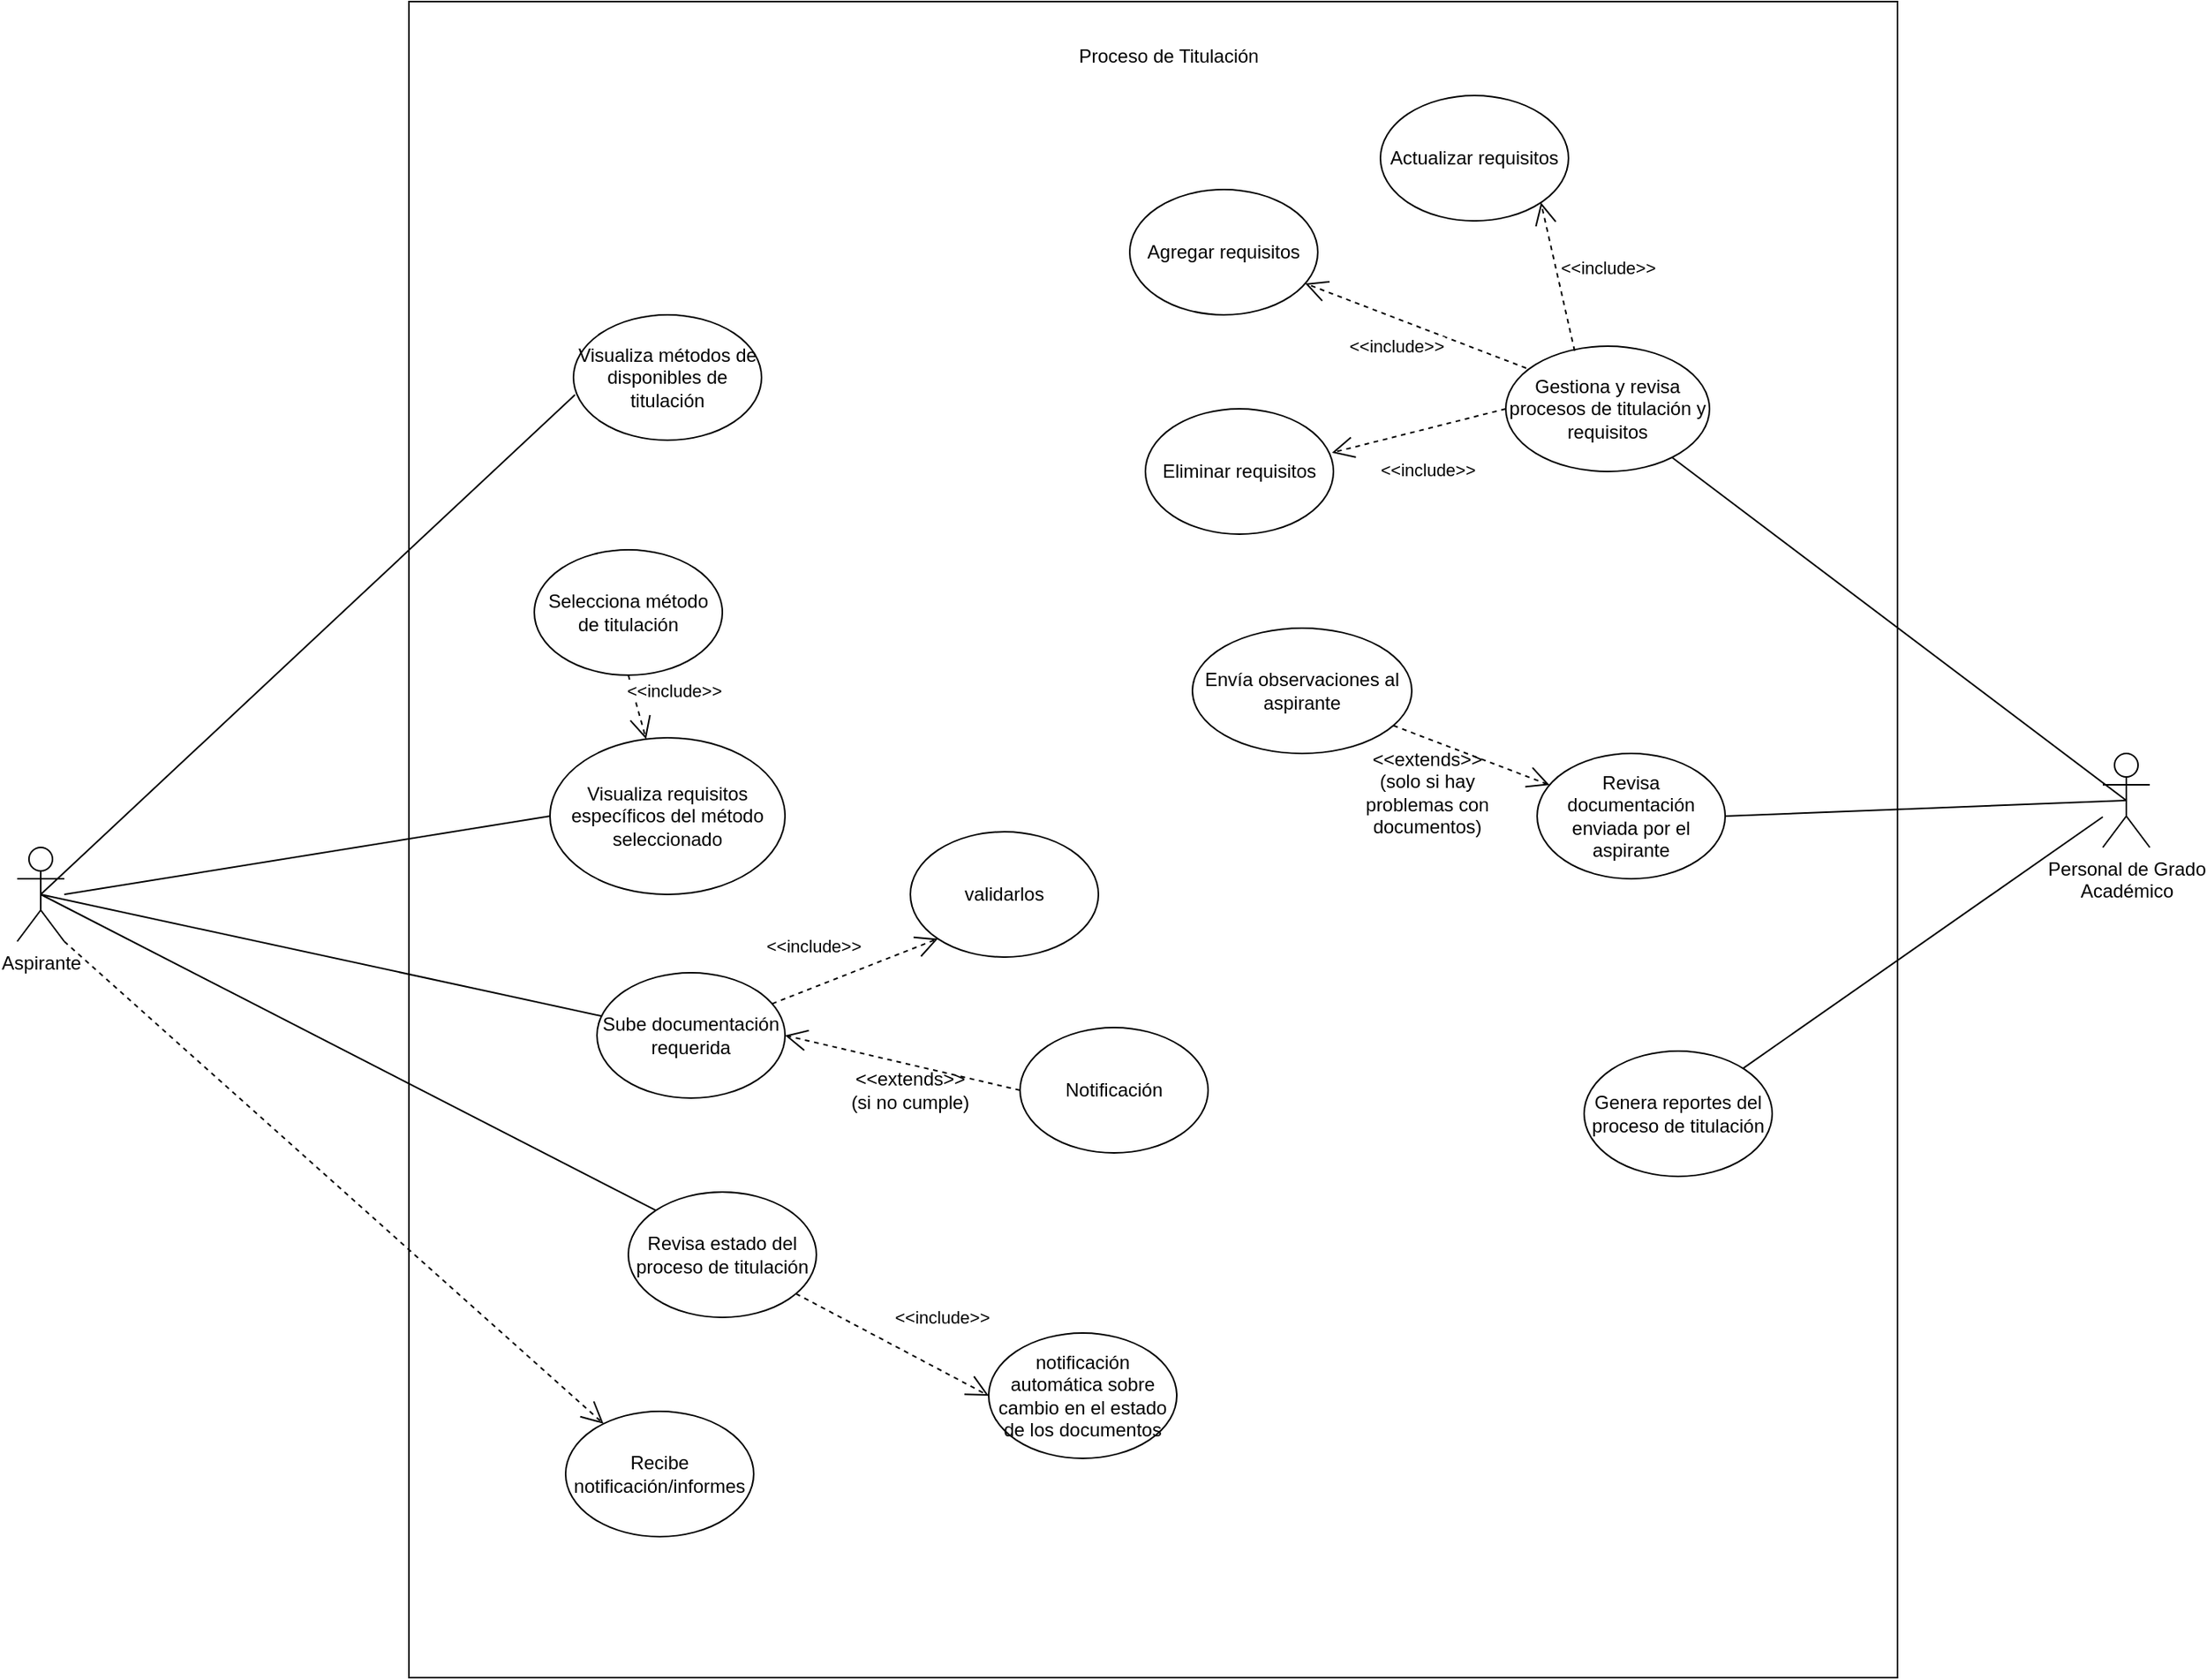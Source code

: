 <mxfile version="24.9.0">
  <diagram name="Página-1" id="6kvAzYXbWx3bvD8KSQS8">
    <mxGraphModel dx="1505" dy="1799" grid="1" gridSize="10" guides="1" tooltips="1" connect="1" arrows="1" fold="1" page="1" pageScale="1" pageWidth="850" pageHeight="1100" math="0" shadow="0">
      <root>
        <mxCell id="0" />
        <mxCell id="1" parent="0" />
        <mxCell id="kG5EjQNAAK6TUUpZZNO9-1" value="" style="rounded=0;whiteSpace=wrap;html=1;" vertex="1" parent="1">
          <mxGeometry x="200" y="-120" width="950" height="1070" as="geometry" />
        </mxCell>
        <mxCell id="M-7weo6VbnsM46FDoeIf-1" value="Aspirante" style="shape=umlActor;verticalLabelPosition=bottom;verticalAlign=top;html=1;outlineConnect=0;" parent="1" vertex="1">
          <mxGeometry x="-50" y="420" width="30" height="60" as="geometry" />
        </mxCell>
        <mxCell id="M-7weo6VbnsM46FDoeIf-2" value="&lt;div&gt;Personal de Grado&lt;/div&gt;&lt;div&gt;Académico&lt;br&gt;&lt;/div&gt;" style="shape=umlActor;verticalLabelPosition=bottom;verticalAlign=top;html=1;outlineConnect=0;" parent="1" vertex="1">
          <mxGeometry x="1281" y="360" width="30" height="60" as="geometry" />
        </mxCell>
        <mxCell id="M-7weo6VbnsM46FDoeIf-5" value="validarlos" style="ellipse;whiteSpace=wrap;html=1;" parent="1" vertex="1">
          <mxGeometry x="520" y="410" width="120" height="80" as="geometry" />
        </mxCell>
        <mxCell id="M-7weo6VbnsM46FDoeIf-7" value="Sube documentación requerida" style="ellipse;whiteSpace=wrap;html=1;" parent="1" vertex="1">
          <mxGeometry x="320" y="500" width="120" height="80" as="geometry" />
        </mxCell>
        <mxCell id="M-7weo6VbnsM46FDoeIf-9" value="Revisa documentación enviada por el aspirante" style="ellipse;whiteSpace=wrap;html=1;" parent="1" vertex="1">
          <mxGeometry x="920" y="360" width="120" height="80" as="geometry" />
        </mxCell>
        <mxCell id="M-7weo6VbnsM46FDoeIf-11" value="Gestiona y revisa procesos de titulación y requisitos" style="ellipse;whiteSpace=wrap;html=1;" parent="1" vertex="1">
          <mxGeometry x="900" y="100" width="130" height="80" as="geometry" />
        </mxCell>
        <mxCell id="M-7weo6VbnsM46FDoeIf-14" value="Visualiza métodos de disponibles de titulación" style="ellipse;whiteSpace=wrap;html=1;" parent="1" vertex="1">
          <mxGeometry x="305" y="80" width="120" height="80" as="geometry" />
        </mxCell>
        <mxCell id="M-7weo6VbnsM46FDoeIf-15" value="Selecciona método de titulación" style="ellipse;whiteSpace=wrap;html=1;" parent="1" vertex="1">
          <mxGeometry x="280" y="230" width="120" height="80" as="geometry" />
        </mxCell>
        <mxCell id="M-7weo6VbnsM46FDoeIf-16" value="Visualiza requisitos específicos del método seleccionado" style="ellipse;whiteSpace=wrap;html=1;" parent="1" vertex="1">
          <mxGeometry x="290" y="350" width="150" height="100" as="geometry" />
        </mxCell>
        <mxCell id="M-7weo6VbnsM46FDoeIf-17" value="Revisa estado del proceso de titulación" style="ellipse;whiteSpace=wrap;html=1;" parent="1" vertex="1">
          <mxGeometry x="340" y="640" width="120" height="80" as="geometry" />
        </mxCell>
        <mxCell id="M-7weo6VbnsM46FDoeIf-18" value="Recibe notificación/informes" style="ellipse;whiteSpace=wrap;html=1;" parent="1" vertex="1">
          <mxGeometry x="300" y="780" width="120" height="80" as="geometry" />
        </mxCell>
        <mxCell id="M-7weo6VbnsM46FDoeIf-20" value="Genera reportes del proceso de titulación" style="ellipse;whiteSpace=wrap;html=1;" parent="1" vertex="1">
          <mxGeometry x="950" y="550" width="120" height="80" as="geometry" />
        </mxCell>
        <mxCell id="M-7weo6VbnsM46FDoeIf-21" value="Proceso de Titulación" style="text;html=1;align=center;verticalAlign=middle;whiteSpace=wrap;rounded=0;" parent="1" vertex="1">
          <mxGeometry x="610" y="-100" width="150" height="30" as="geometry" />
        </mxCell>
        <mxCell id="M-7weo6VbnsM46FDoeIf-22" value="" style="endArrow=none;html=1;rounded=0;entryX=0.5;entryY=0.5;entryDx=0;entryDy=0;entryPerimeter=0;exitX=0.008;exitY=0.638;exitDx=0;exitDy=0;exitPerimeter=0;" parent="1" source="M-7weo6VbnsM46FDoeIf-14" target="M-7weo6VbnsM46FDoeIf-1" edge="1">
          <mxGeometry width="50" height="50" relative="1" as="geometry">
            <mxPoint x="360" y="280.005" as="sourcePoint" />
            <mxPoint x="100" y="448.24" as="targetPoint" />
          </mxGeometry>
        </mxCell>
        <mxCell id="M-7weo6VbnsM46FDoeIf-27" value="" style="endArrow=none;html=1;rounded=0;exitX=0.5;exitY=0.5;exitDx=0;exitDy=0;exitPerimeter=0;" parent="1" source="M-7weo6VbnsM46FDoeIf-1" target="M-7weo6VbnsM46FDoeIf-7" edge="1">
          <mxGeometry width="50" height="50" relative="1" as="geometry">
            <mxPoint x="590" y="520" as="sourcePoint" />
            <mxPoint x="640" y="470" as="targetPoint" />
          </mxGeometry>
        </mxCell>
        <mxCell id="M-7weo6VbnsM46FDoeIf-31" value="" style="endArrow=none;html=1;rounded=0;entryX=0.5;entryY=0.5;entryDx=0;entryDy=0;entryPerimeter=0;" parent="1" source="M-7weo6VbnsM46FDoeIf-11" target="M-7weo6VbnsM46FDoeIf-2" edge="1">
          <mxGeometry width="50" height="50" relative="1" as="geometry">
            <mxPoint x="590" y="520" as="sourcePoint" />
            <mxPoint x="640" y="470" as="targetPoint" />
          </mxGeometry>
        </mxCell>
        <mxCell id="M-7weo6VbnsM46FDoeIf-32" value="" style="endArrow=none;html=1;rounded=0;entryX=0.5;entryY=0.5;entryDx=0;entryDy=0;entryPerimeter=0;exitX=1;exitY=0.5;exitDx=0;exitDy=0;" parent="1" target="M-7weo6VbnsM46FDoeIf-2" edge="1" source="M-7weo6VbnsM46FDoeIf-9">
          <mxGeometry width="50" height="50" relative="1" as="geometry">
            <mxPoint x="1020" y="455" as="sourcePoint" />
            <mxPoint x="640" y="455" as="targetPoint" />
          </mxGeometry>
        </mxCell>
        <mxCell id="M-7weo6VbnsM46FDoeIf-34" value="" style="endArrow=none;html=1;rounded=0;" parent="1" source="M-7weo6VbnsM46FDoeIf-20" target="M-7weo6VbnsM46FDoeIf-2" edge="1">
          <mxGeometry width="50" height="50" relative="1" as="geometry">
            <mxPoint x="590" y="505" as="sourcePoint" />
            <mxPoint x="640" y="455" as="targetPoint" />
          </mxGeometry>
        </mxCell>
        <mxCell id="M-7weo6VbnsM46FDoeIf-37" value="" style="endArrow=none;html=1;rounded=0;entryX=0;entryY=0;entryDx=0;entryDy=0;exitX=0.5;exitY=0.5;exitDx=0;exitDy=0;exitPerimeter=0;" parent="1" source="M-7weo6VbnsM46FDoeIf-1" target="M-7weo6VbnsM46FDoeIf-17" edge="1">
          <mxGeometry width="50" height="50" relative="1" as="geometry">
            <mxPoint x="85" y="450" as="sourcePoint" />
            <mxPoint x="640" y="410" as="targetPoint" />
          </mxGeometry>
        </mxCell>
        <mxCell id="M-7weo6VbnsM46FDoeIf-49" value="notificación automática sobre cambio en el estado de los documentos" style="ellipse;whiteSpace=wrap;html=1;" parent="1" vertex="1">
          <mxGeometry x="570" y="730" width="120" height="80" as="geometry" />
        </mxCell>
        <mxCell id="M-7weo6VbnsM46FDoeIf-56" value="Eliminar requisitos" style="ellipse;whiteSpace=wrap;html=1;" parent="1" vertex="1">
          <mxGeometry x="670" y="140" width="120" height="80" as="geometry" />
        </mxCell>
        <mxCell id="M-7weo6VbnsM46FDoeIf-57" value="Agregar requisitos" style="ellipse;whiteSpace=wrap;html=1;" parent="1" vertex="1">
          <mxGeometry x="660" width="120" height="80" as="geometry" />
        </mxCell>
        <mxCell id="M-7weo6VbnsM46FDoeIf-58" value="Actualizar requisitos" style="ellipse;whiteSpace=wrap;html=1;" parent="1" vertex="1">
          <mxGeometry x="820" y="-60" width="120" height="80" as="geometry" />
        </mxCell>
        <mxCell id="M-7weo6VbnsM46FDoeIf-70" value="&amp;lt;&amp;lt;include&amp;gt;&amp;gt;" style="endArrow=open;endSize=12;dashed=1;html=1;rounded=0;entryX=1;entryY=1;entryDx=0;entryDy=0;exitX=0.338;exitY=0.038;exitDx=0;exitDy=0;exitPerimeter=0;" parent="1" source="M-7weo6VbnsM46FDoeIf-11" target="M-7weo6VbnsM46FDoeIf-58" edge="1">
          <mxGeometry x="-0.031" y="-32" width="160" relative="1" as="geometry">
            <mxPoint x="1150" y="-20.5" as="sourcePoint" />
            <mxPoint x="1310" y="-20.5" as="targetPoint" />
            <mxPoint as="offset" />
          </mxGeometry>
        </mxCell>
        <mxCell id="M-7weo6VbnsM46FDoeIf-71" value="&amp;lt;&amp;lt;include&amp;gt;&amp;gt;" style="endArrow=open;endSize=12;dashed=1;html=1;rounded=0;exitX=0.1;exitY=0.175;exitDx=0;exitDy=0;exitPerimeter=0;" parent="1" source="M-7weo6VbnsM46FDoeIf-11" target="M-7weo6VbnsM46FDoeIf-57" edge="1">
          <mxGeometry x="0.093" y="17" width="160" relative="1" as="geometry">
            <mxPoint x="1160" y="-10.5" as="sourcePoint" />
            <mxPoint x="1320" y="-10.5" as="targetPoint" />
            <mxPoint as="offset" />
          </mxGeometry>
        </mxCell>
        <mxCell id="M-7weo6VbnsM46FDoeIf-72" value="&amp;lt;&amp;lt;include&amp;gt;&amp;gt;" style="endArrow=open;endSize=12;dashed=1;html=1;rounded=0;exitX=0;exitY=0.5;exitDx=0;exitDy=0;entryX=0.992;entryY=0.35;entryDx=0;entryDy=0;entryPerimeter=0;" parent="1" source="M-7weo6VbnsM46FDoeIf-11" target="M-7weo6VbnsM46FDoeIf-56" edge="1">
          <mxGeometry x="0.018" y="27" width="160" relative="1" as="geometry">
            <mxPoint x="1195" y="50" as="sourcePoint" />
            <mxPoint x="1355" y="50" as="targetPoint" />
            <mxPoint y="-1" as="offset" />
          </mxGeometry>
        </mxCell>
        <mxCell id="M-7weo6VbnsM46FDoeIf-73" value="&amp;lt;&amp;lt;include&amp;gt;&amp;gt;" style="endArrow=open;endSize=12;dashed=1;html=1;rounded=0;exitX=0.5;exitY=1;exitDx=0;exitDy=0;" parent="1" source="M-7weo6VbnsM46FDoeIf-15" target="M-7weo6VbnsM46FDoeIf-16" edge="1">
          <mxGeometry x="-0.165" y="25" width="160" relative="1" as="geometry">
            <mxPoint x="1180" y="9.5" as="sourcePoint" />
            <mxPoint x="1340" y="9.5" as="targetPoint" />
            <mxPoint as="offset" />
          </mxGeometry>
        </mxCell>
        <mxCell id="M-7weo6VbnsM46FDoeIf-74" value="&amp;lt;&amp;lt;include&amp;gt;&amp;gt;" style="endArrow=open;endSize=12;dashed=1;html=1;rounded=0;entryX=0;entryY=0.5;entryDx=0;entryDy=0;" parent="1" source="M-7weo6VbnsM46FDoeIf-17" target="M-7weo6VbnsM46FDoeIf-49" edge="1">
          <mxGeometry x="0.281" y="30" width="160" relative="1" as="geometry">
            <mxPoint x="385" y="750" as="sourcePoint" />
            <mxPoint x="545" y="750" as="targetPoint" />
            <mxPoint as="offset" />
          </mxGeometry>
        </mxCell>
        <mxCell id="kG5EjQNAAK6TUUpZZNO9-7" value="&amp;lt;&amp;lt;include&amp;gt;&amp;gt;" style="endArrow=open;endSize=12;dashed=1;html=1;rounded=0;entryX=0;entryY=1;entryDx=0;entryDy=0;" edge="1" parent="1" source="M-7weo6VbnsM46FDoeIf-7" target="M-7weo6VbnsM46FDoeIf-5">
          <mxGeometry x="-0.34" y="25" width="160" relative="1" as="geometry">
            <mxPoint x="460" y="515" as="sourcePoint" />
            <mxPoint x="579" y="459" as="targetPoint" />
            <mxPoint as="offset" />
          </mxGeometry>
        </mxCell>
        <mxCell id="kG5EjQNAAK6TUUpZZNO9-8" value="Notificación" style="ellipse;whiteSpace=wrap;html=1;" vertex="1" parent="1">
          <mxGeometry x="590" y="535" width="120" height="80" as="geometry" />
        </mxCell>
        <mxCell id="kG5EjQNAAK6TUUpZZNO9-10" value="" style="endArrow=open;endSize=12;dashed=1;html=1;rounded=0;exitX=0;exitY=0.5;exitDx=0;exitDy=0;entryX=1;entryY=0.5;entryDx=0;entryDy=0;" edge="1" parent="1" source="kG5EjQNAAK6TUUpZZNO9-8" target="M-7weo6VbnsM46FDoeIf-7">
          <mxGeometry width="160" relative="1" as="geometry">
            <mxPoint x="560" y="520" as="sourcePoint" />
            <mxPoint x="720" y="520" as="targetPoint" />
          </mxGeometry>
        </mxCell>
        <mxCell id="kG5EjQNAAK6TUUpZZNO9-11" value="&lt;div&gt;&amp;lt;&amp;lt;extends&amp;gt;&amp;gt;&lt;/div&gt;&lt;div&gt;(si no cumple)&lt;br&gt;&lt;/div&gt;" style="text;html=1;align=center;verticalAlign=middle;whiteSpace=wrap;rounded=0;" vertex="1" parent="1">
          <mxGeometry x="480" y="560" width="80" height="30" as="geometry" />
        </mxCell>
        <mxCell id="kG5EjQNAAK6TUUpZZNO9-12" style="edgeStyle=orthogonalEdgeStyle;rounded=0;orthogonalLoop=1;jettySize=auto;html=1;exitX=0.5;exitY=1;exitDx=0;exitDy=0;" edge="1" parent="1" source="kG5EjQNAAK6TUUpZZNO9-11" target="kG5EjQNAAK6TUUpZZNO9-11">
          <mxGeometry relative="1" as="geometry" />
        </mxCell>
        <mxCell id="kG5EjQNAAK6TUUpZZNO9-14" value="" style="endArrow=none;html=1;rounded=0;entryX=0;entryY=0.5;entryDx=0;entryDy=0;" edge="1" parent="1" target="M-7weo6VbnsM46FDoeIf-16">
          <mxGeometry width="50" height="50" relative="1" as="geometry">
            <mxPoint x="-20" y="450" as="sourcePoint" />
            <mxPoint x="330" y="410" as="targetPoint" />
          </mxGeometry>
        </mxCell>
        <mxCell id="kG5EjQNAAK6TUUpZZNO9-15" value="" style="endArrow=open;endSize=12;dashed=1;html=1;rounded=0;exitX=1;exitY=1;exitDx=0;exitDy=0;exitPerimeter=0;" edge="1" parent="1" source="M-7weo6VbnsM46FDoeIf-1" target="M-7weo6VbnsM46FDoeIf-18">
          <mxGeometry width="160" relative="1" as="geometry">
            <mxPoint x="220" y="760" as="sourcePoint" />
            <mxPoint x="380" y="760" as="targetPoint" />
          </mxGeometry>
        </mxCell>
        <mxCell id="kG5EjQNAAK6TUUpZZNO9-16" value="Envía observaciones al aspirante " style="ellipse;whiteSpace=wrap;html=1;" vertex="1" parent="1">
          <mxGeometry x="700" y="280" width="140" height="80" as="geometry" />
        </mxCell>
        <mxCell id="kG5EjQNAAK6TUUpZZNO9-17" value="" style="endArrow=open;endSize=12;dashed=1;html=1;rounded=0;" edge="1" parent="1" source="kG5EjQNAAK6TUUpZZNO9-16" target="M-7weo6VbnsM46FDoeIf-9">
          <mxGeometry width="160" relative="1" as="geometry">
            <mxPoint x="940" y="615" as="sourcePoint" />
            <mxPoint x="847" y="528" as="targetPoint" />
          </mxGeometry>
        </mxCell>
        <mxCell id="kG5EjQNAAK6TUUpZZNO9-18" value="&lt;div&gt;&amp;lt;&amp;lt;extends&amp;gt;&amp;gt;&lt;/div&gt;&lt;div&gt;(solo si hay problemas con documentos)&lt;br&gt;&lt;/div&gt;" style="text;html=1;align=center;verticalAlign=middle;whiteSpace=wrap;rounded=0;" vertex="1" parent="1">
          <mxGeometry x="790" y="370" width="120" height="30" as="geometry" />
        </mxCell>
        <mxCell id="kG5EjQNAAK6TUUpZZNO9-20" style="edgeStyle=orthogonalEdgeStyle;rounded=0;orthogonalLoop=1;jettySize=auto;html=1;exitX=0.5;exitY=1;exitDx=0;exitDy=0;" edge="1" parent="1" source="kG5EjQNAAK6TUUpZZNO9-18" target="kG5EjQNAAK6TUUpZZNO9-18">
          <mxGeometry relative="1" as="geometry" />
        </mxCell>
      </root>
    </mxGraphModel>
  </diagram>
</mxfile>
